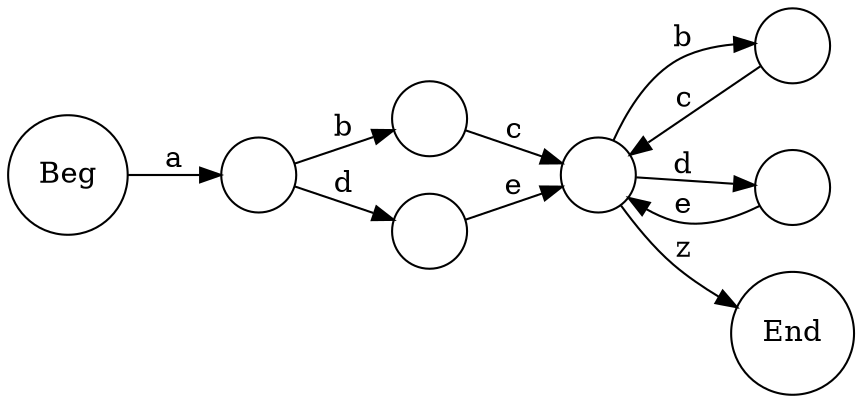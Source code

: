 digraph tokex {
	labelloc="t";
	label="";
	graph [dpi=200];
	rankdir=LR;
	fontname="Helvetica";
	edge [arrowhead=normal,arrowtail=dot];
	node [shape=circle];
	# Auto-generated by Tokex.

	Beg [label="Beg"];
	1 [label=""];
	2 [label=""];
	3 [label=""];
	4 [label=""];
	5 [label=""];
	6 [label=""];
	End [label="End"];
	Beg -> 1 [label="a"];
	1 -> 2 [label="b"];
	1 -> 3 [label="d"];
	2 -> 4 [label="c"];
	3 -> 4 [label="e"];
	4 -> 5 [label="b"];
	4 -> 6 [label="d"];
	4 -> End [label="z"];
	5 -> 4 [label="c"];
	6 -> 4 [label="e"];
}
